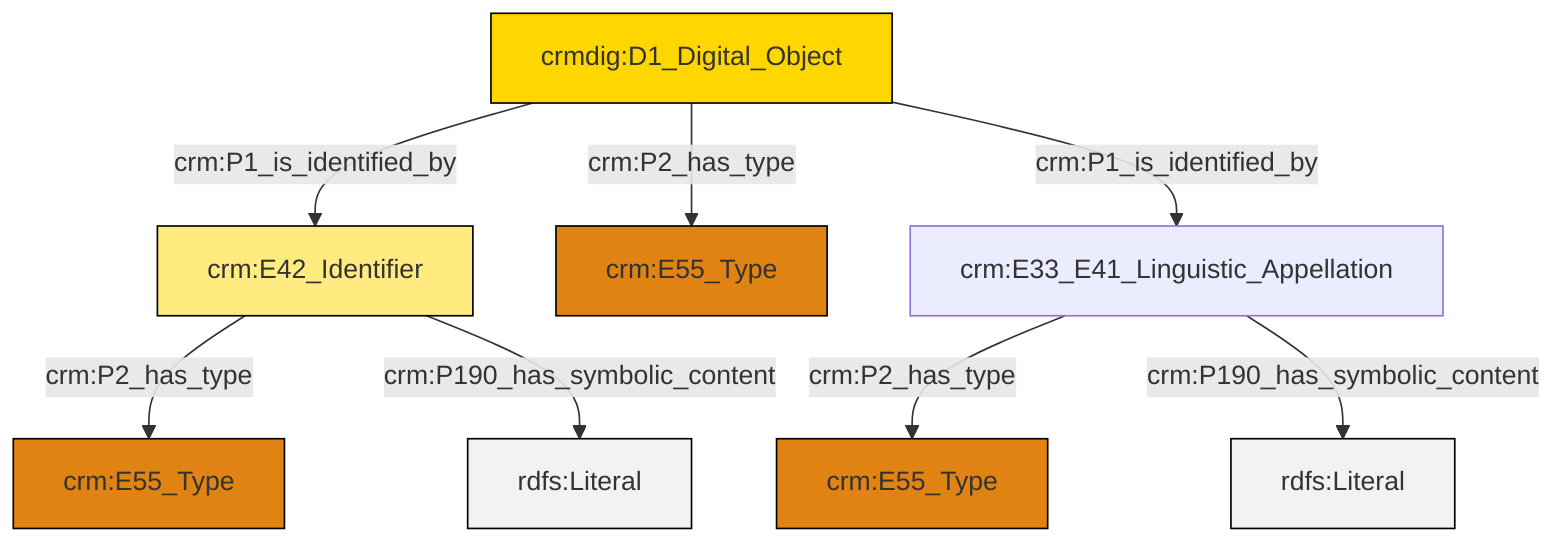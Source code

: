 graph TD
classDef Literal fill:#f2f2f2,stroke:#000000;
classDef CRM_Entity fill:#FFFFFF,stroke:#000000;
classDef Temporal_Entity fill:#00C9E6, stroke:#000000;
classDef Type fill:#E18312, stroke:#000000;
classDef Time-Span fill:#2C9C91, stroke:#000000;
classDef Appellation fill:#FFEB7F, stroke:#000000;
classDef Place fill:#008836, stroke:#000000;
classDef Persistent_Item fill:#B266B2, stroke:#000000;
classDef Conceptual_Object fill:#FFD700, stroke:#000000;
classDef Physical_Thing fill:#D2B48C, stroke:#000000;
classDef Actor fill:#f58aad, stroke:#000000;
classDef PC_Classes fill:#4ce600, stroke:#000000;
classDef Multi fill:#cccccc,stroke:#000000;

4["crm:E42_Identifier"]:::Appellation -->|crm:P2_has_type| 0["crm:E55_Type"]:::Type
10["crm:E33_E41_Linguistic_Appellation"]:::Default -->|crm:P2_has_type| 2["crm:E55_Type"]:::Type
7["crmdig:D1_Digital_Object"]:::Conceptual_Object -->|crm:P1_is_identified_by| 4["crm:E42_Identifier"]:::Appellation
7["crmdig:D1_Digital_Object"]:::Conceptual_Object -->|crm:P1_is_identified_by| 10["crm:E33_E41_Linguistic_Appellation"]:::Default
4["crm:E42_Identifier"]:::Appellation -->|crm:P190_has_symbolic_content| 13[rdfs:Literal]:::Literal
7["crmdig:D1_Digital_Object"]:::Conceptual_Object -->|crm:P2_has_type| 5["crm:E55_Type"]:::Type
10["crm:E33_E41_Linguistic_Appellation"]:::Default -->|crm:P190_has_symbolic_content| 14[rdfs:Literal]:::Literal